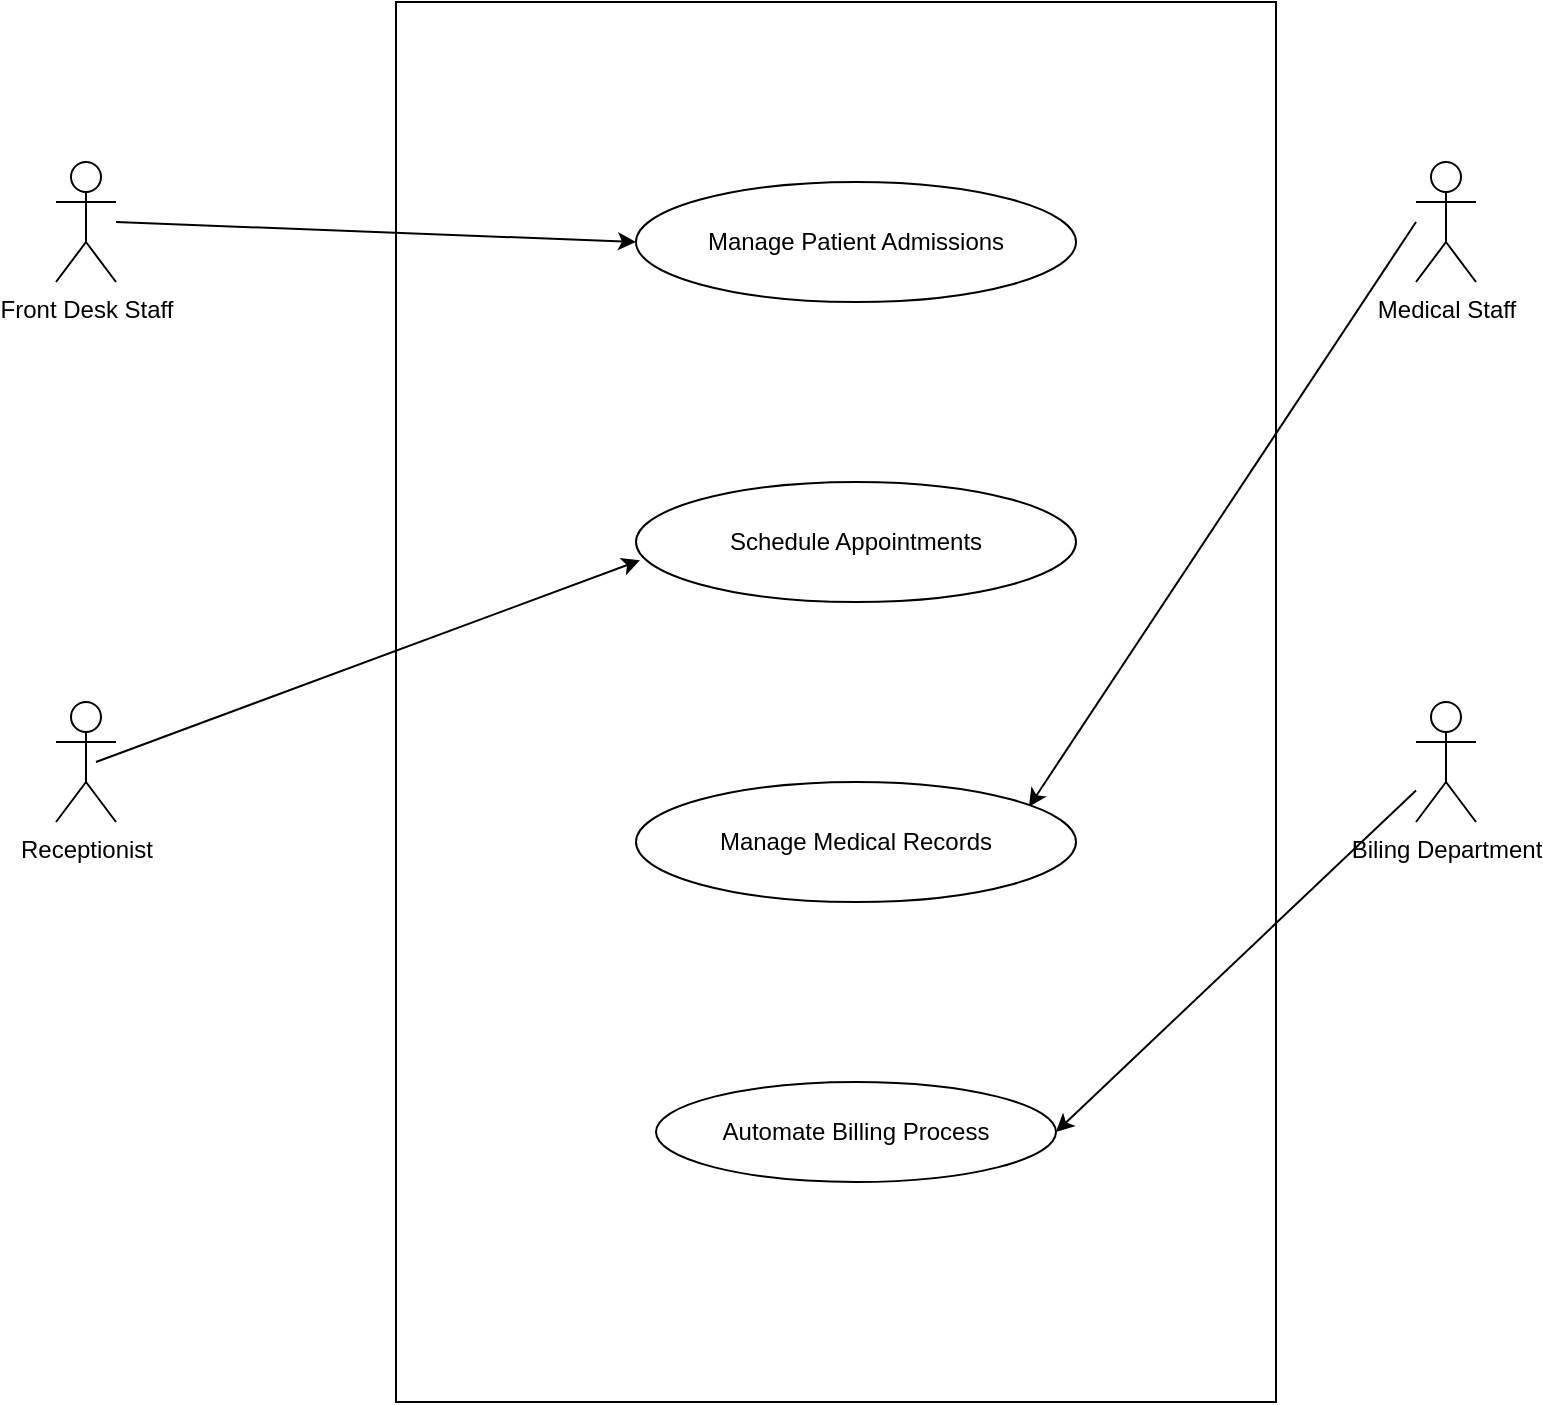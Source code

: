 <mxfile>
    <diagram id="dNGKPTV4V8MDK3Suuns9" name="Page-1">
        <mxGraphModel dx="986" dy="563" grid="1" gridSize="10" guides="1" tooltips="1" connect="1" arrows="1" fold="1" page="1" pageScale="1" pageWidth="850" pageHeight="1100" math="0" shadow="0">
            <root>
                <mxCell id="0"/>
                <mxCell id="1" parent="0"/>
                <mxCell id="2" value="" style="rounded=0;whiteSpace=wrap;html=1;" vertex="1" parent="1">
                    <mxGeometry x="240" y="40" width="440" height="700" as="geometry"/>
                </mxCell>
                <mxCell id="12" style="edgeStyle=none;html=1;entryX=0;entryY=0.5;entryDx=0;entryDy=0;" edge="1" parent="1" target="8">
                    <mxGeometry relative="1" as="geometry">
                        <mxPoint x="100" y="150" as="sourcePoint"/>
                    </mxGeometry>
                </mxCell>
                <mxCell id="3" value="Front Desk Staff" style="shape=umlActor;verticalLabelPosition=bottom;verticalAlign=top;html=1;outlineConnect=0;" vertex="1" parent="1">
                    <mxGeometry x="70" y="120" width="30" height="60" as="geometry"/>
                </mxCell>
                <mxCell id="13" style="edgeStyle=none;html=1;entryX=0.009;entryY=0.653;entryDx=0;entryDy=0;entryPerimeter=0;" edge="1" parent="1" target="9">
                    <mxGeometry relative="1" as="geometry">
                        <mxPoint x="90" y="420" as="sourcePoint"/>
                    </mxGeometry>
                </mxCell>
                <mxCell id="5" value="Receptionist" style="shape=umlActor;verticalLabelPosition=bottom;verticalAlign=top;html=1;outlineConnect=0;" vertex="1" parent="1">
                    <mxGeometry x="70" y="390" width="30" height="60" as="geometry"/>
                </mxCell>
                <mxCell id="14" style="edgeStyle=none;html=1;entryX=0.893;entryY=0.207;entryDx=0;entryDy=0;entryPerimeter=0;" edge="1" parent="1" target="10">
                    <mxGeometry relative="1" as="geometry">
                        <mxPoint x="750" y="150" as="sourcePoint"/>
                    </mxGeometry>
                </mxCell>
                <mxCell id="6" value="Medical Staff" style="shape=umlActor;verticalLabelPosition=bottom;verticalAlign=top;html=1;outlineConnect=0;" vertex="1" parent="1">
                    <mxGeometry x="750" y="120" width="30" height="60" as="geometry"/>
                </mxCell>
                <mxCell id="15" style="edgeStyle=none;html=1;entryX=1;entryY=0.5;entryDx=0;entryDy=0;" edge="1" parent="1" source="7" target="11">
                    <mxGeometry relative="1" as="geometry"/>
                </mxCell>
                <mxCell id="7" value="Biling Department" style="shape=umlActor;verticalLabelPosition=bottom;verticalAlign=top;html=1;outlineConnect=0;" vertex="1" parent="1">
                    <mxGeometry x="750" y="390" width="30" height="60" as="geometry"/>
                </mxCell>
                <mxCell id="8" value="Manage Patient Admissions" style="ellipse;whiteSpace=wrap;html=1;" vertex="1" parent="1">
                    <mxGeometry x="360" y="130" width="220" height="60" as="geometry"/>
                </mxCell>
                <mxCell id="9" value="Schedule Appointments" style="ellipse;whiteSpace=wrap;html=1;" vertex="1" parent="1">
                    <mxGeometry x="360" y="280" width="220" height="60" as="geometry"/>
                </mxCell>
                <mxCell id="10" value="Manage Medical Records" style="ellipse;whiteSpace=wrap;html=1;" vertex="1" parent="1">
                    <mxGeometry x="360" y="430" width="220" height="60" as="geometry"/>
                </mxCell>
                <mxCell id="11" value="Automate Billing Process" style="ellipse;whiteSpace=wrap;html=1;" vertex="1" parent="1">
                    <mxGeometry x="370" y="580" width="200" height="50" as="geometry"/>
                </mxCell>
            </root>
        </mxGraphModel>
    </diagram>
</mxfile>